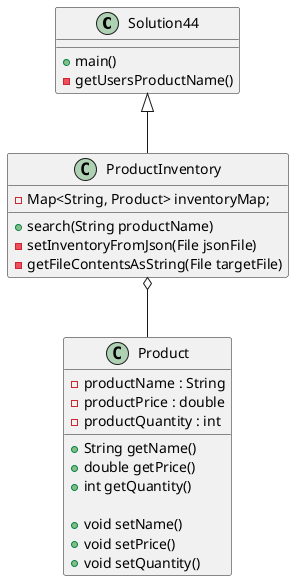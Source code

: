 @startuml
'https://plantuml.com/class-diagram

class Solution44 {

    + main()
    - getUsersProductName()

}

class ProductInventory {

    - Map<String, Product> inventoryMap;

    + search(String productName)
    - setInventoryFromJson(File jsonFile)
    - getFileContentsAsString(File targetFile)

}

class Product {

    - productName : String
    - productPrice : double
    - productQuantity : int

    + String getName()
    + double getPrice()
    + int getQuantity()

    + void setName()
    + void setPrice()
    + void setQuantity()

}

ProductInventory o-- Product
Solution44 <|-- ProductInventory

@enduml